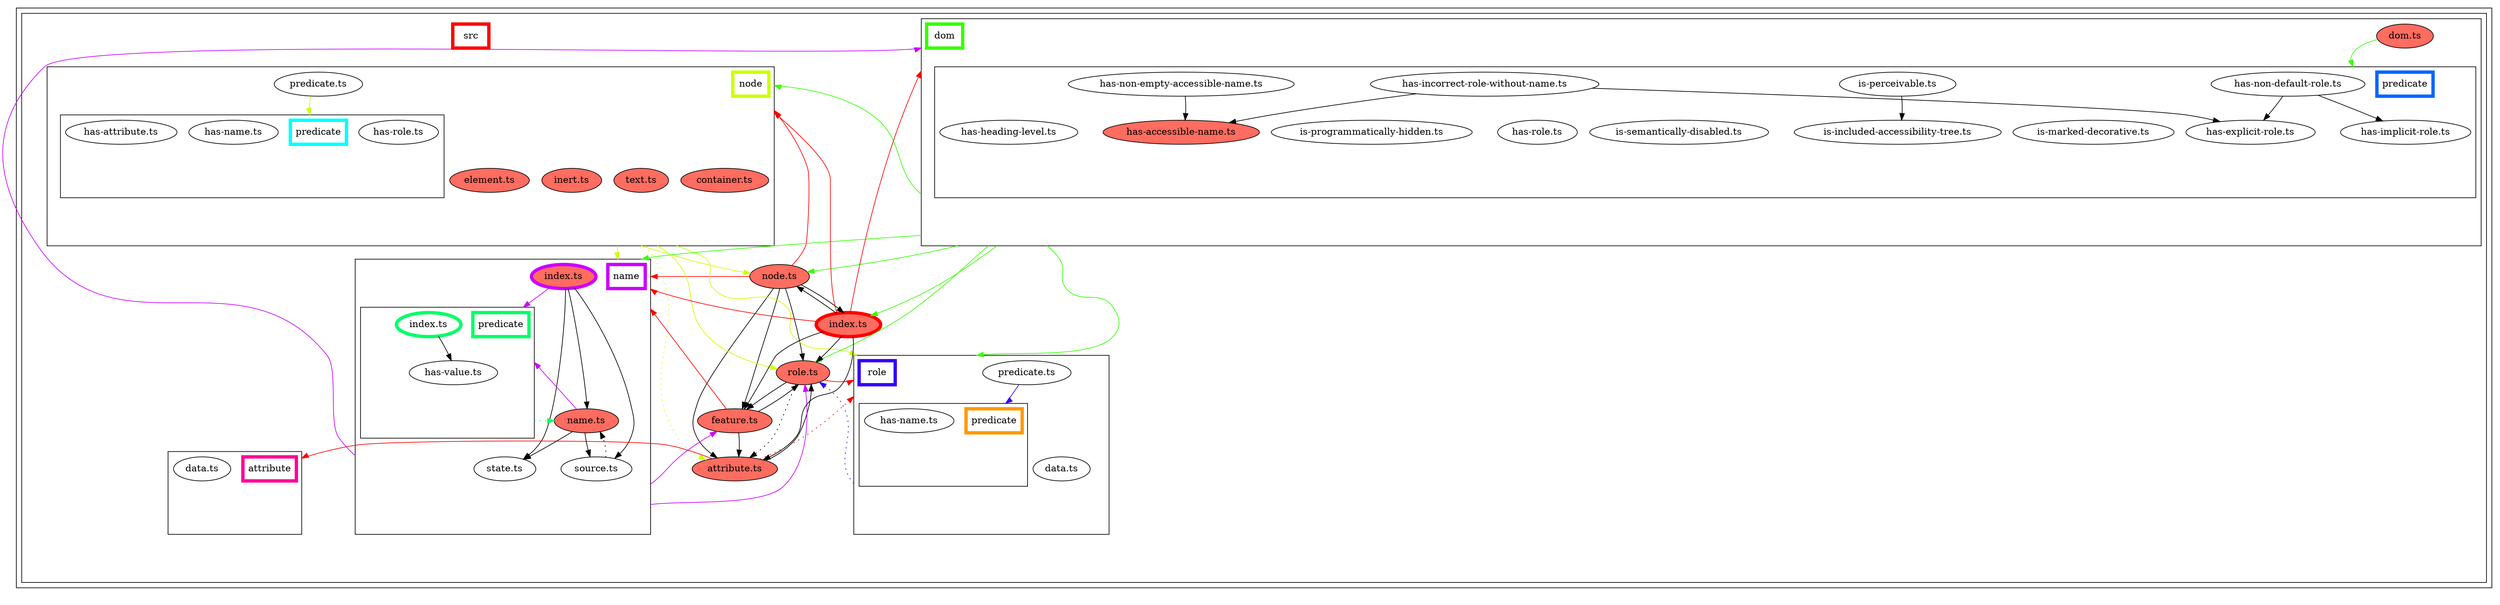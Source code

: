 digraph "dependency-graph-@siteimprove/alfa-aria" {
  compound = true;
  "src/dom/predicate/has-accessible-name.ts";
  "name_src/dom/predicate";
  "src/dom/predicate/has-explicit-role.ts";
  "src/dom/predicate/has-heading-level.ts";
  "src/dom/predicate/has-implicit-role.ts";
  "src/dom/predicate/has-incorrect-role-without-name.ts";
  "src/dom/predicate/has-non-default-role.ts";
  "src/dom/predicate/has-non-empty-accessible-name.ts";
  "src/dom/predicate/has-role.ts";
  "src/dom/predicate/is-included-accessibility-tree.ts";
  "src/dom/predicate/is-marked-decorative.ts";
  "src/dom/predicate/is-perceivable.ts";
  "src/dom/predicate/is-programmatically-hidden.ts";
  "src/dom/predicate/is-semantically-disabled.ts";
  "src/node.ts";
  "exit_src/node";
  "src/name/index.ts";
  "name_src/name";
  "src/role.ts";
  "exit_src/dom";
  "exit_src/role";
  "src/attribute.ts";
  "src/name/predicate/has-value.ts";
  "src/name/name.ts";
  "src/name/predicate/index.ts";
  "name_src/name/predicate";
  "src/name/source.ts";
  "src/name/state.ts";
  "src/role/predicate/has-name.ts";
  "name_src/role";
  "src/feature.ts";
  "src/role/data.ts";
  "src/role/predicate.ts";
  "src/attribute/data.ts";
  "name_src/attribute";
  "exit_src/name";
  "name_src/dom";
  "src/dom/dom.ts";
  "src/node/container.ts";
  "name_src/node";
  "src/node/element.ts";
  "src/node/inert.ts";
  "src/node/text.ts";
  "exit_src/name/predicate";
  "src/node/predicate/has-attribute.ts";
  "name_src/node/predicate";
  "src/node/predicate/has-name.ts";
  "src/node/predicate/has-role.ts";
  "src/node/predicate.ts";
  "src/index.ts";
  "name_src/role/predicate";
  subgraph "cluster_src" {
    color = "#000000";
    label = "";
    "exit_src" [
      style = "invis";
    ];
    subgraph "cluster_src" {
      color = "#000000";
      label = "";
      "name_src" [
        penwidth = 5;
        shape = "rectangle";
        color = "#ff0000";
        label = "src";
      ];
      "exit_src" [
        style = "invis";
      ];
      "src/role.ts" [
        label = "role.ts";
        fillcolor = "#ff6c60";
        style = "rounded,filled";
      ];
      "src/attribute.ts" [
        label = "attribute.ts";
        fillcolor = "#ff6c60";
        style = "rounded,filled";
      ];
      "src/index.ts" [
        label = "index.ts";
        color = "#ff0000";
        penwidth = 5;
        fillcolor = "#ff6c60";
        style = "rounded,filled";
      ];
      "src/feature.ts" [
        label = "feature.ts";
        fillcolor = "#ff6c60";
        style = "rounded,filled";
      ];
      "src/node.ts" [
        label = "node.ts";
        fillcolor = "#ff6c60";
        style = "rounded,filled";
      ];
      subgraph "cluster_src/dom" {
        color = "#000000";
        label = "";
        "name_src/dom" [
          penwidth = 5;
          shape = "rectangle";
          color = "#33ff00";
          label = "dom";
        ];
        "exit_src/dom" [
          style = "invis";
        ];
        "src/dom/dom.ts" [
          label = "dom.ts";
          fillcolor = "#ff6c60";
          style = "rounded,filled";
        ];
        subgraph "cluster_src/dom/predicate" {
          color = "#000000";
          label = "";
          "name_src/dom/predicate" [
            penwidth = 5;
            shape = "rectangle";
            color = "#0066ff";
            label = "predicate";
          ];
          "exit_src/dom/predicate" [
            style = "invis";
          ];
          "src/dom/predicate/is-perceivable.ts" [
            label = "is-perceivable.ts";
          ];
          "src/dom/predicate/is-marked-decorative.ts" [
            label = "is-marked-decorative.ts";
          ];
          "src/dom/predicate/has-non-empty-accessible-name.ts" [
            label = "has-non-empty-accessible-name.ts";
          ];
          "src/dom/predicate/has-incorrect-role-without-name.ts" [
            label = "has-incorrect-role-without-name.ts";
          ];
          "src/dom/predicate/has-role.ts" [
            label = "has-role.ts";
          ];
          "src/dom/predicate/has-heading-level.ts" [
            label = "has-heading-level.ts";
          ];
          "src/dom/predicate/is-programmatically-hidden.ts" [
            label = "is-programmatically-hidden.ts";
          ];
          "src/dom/predicate/has-implicit-role.ts" [
            label = "has-implicit-role.ts";
          ];
          "src/dom/predicate/has-explicit-role.ts" [
            label = "has-explicit-role.ts";
          ];
          "src/dom/predicate/has-non-default-role.ts" [
            label = "has-non-default-role.ts";
          ];
          "src/dom/predicate/has-accessible-name.ts" [
            label = "has-accessible-name.ts";
            fillcolor = "#ff6c60";
            style = "rounded,filled";
          ];
          "src/dom/predicate/is-semantically-disabled.ts" [
            label = "is-semantically-disabled.ts";
          ];
          "src/dom/predicate/is-included-accessibility-tree.ts" [
            label = "is-included-accessibility-tree.ts";
          ];
          "src/dom/predicate/is-perceivable.ts" -> "exit_src/dom/predicate" [
            style = "invis";
          ];
          "src/dom/predicate/is-marked-decorative.ts" -> "exit_src/dom/predicate" [
            style = "invis";
          ];
          "src/dom/predicate/has-non-empty-accessible-name.ts" -> "exit_src/dom/predicate" [
            style = "invis";
          ];
          "src/dom/predicate/has-incorrect-role-without-name.ts" -> "exit_src/dom/predicate" [
            style = "invis";
          ];
          "src/dom/predicate/has-role.ts" -> "exit_src/dom/predicate" [
            style = "invis";
          ];
          "src/dom/predicate/has-heading-level.ts" -> "exit_src/dom/predicate" [
            style = "invis";
          ];
          "src/dom/predicate/is-programmatically-hidden.ts" -> "exit_src/dom/predicate" [
            style = "invis";
          ];
          "src/dom/predicate/has-implicit-role.ts" -> "exit_src/dom/predicate" [
            style = "invis";
          ];
          "src/dom/predicate/has-explicit-role.ts" -> "exit_src/dom/predicate" [
            style = "invis";
          ];
          "src/dom/predicate/has-non-default-role.ts" -> "exit_src/dom/predicate" [
            style = "invis";
          ];
          "src/dom/predicate/has-accessible-name.ts" -> "exit_src/dom/predicate" [
            style = "invis";
          ];
          "src/dom/predicate/is-semantically-disabled.ts" -> "exit_src/dom/predicate" [
            style = "invis";
          ];
          "src/dom/predicate/is-included-accessibility-tree.ts" -> "exit_src/dom/predicate" [
            style = "invis";
          ];
        }
        "src/dom/dom.ts" -> "exit_src/dom" [
          style = "invis";
        ];
        "exit_src/dom/predicate" -> "exit_src/dom" [
          style = "invis";
        ];
        "exit_src/dom/predicate" -> "exit_src/dom" [
          style = "invis";
        ];
        "exit_src/dom/predicate" -> "exit_src/dom" [
          style = "invis";
        ];
        "exit_src/dom/predicate" -> "exit_src/dom" [
          style = "invis";
        ];
        "exit_src/dom/predicate" -> "exit_src/dom" [
          style = "invis";
        ];
        "exit_src/dom/predicate" -> "exit_src/dom" [
          style = "invis";
        ];
        "exit_src/dom/predicate" -> "exit_src/dom" [
          style = "invis";
        ];
        "exit_src/dom/predicate" -> "exit_src/dom" [
          style = "invis";
        ];
        "exit_src/dom/predicate" -> "exit_src/dom" [
          style = "invis";
        ];
        "exit_src/dom/predicate" -> "exit_src/dom" [
          style = "invis";
        ];
        "exit_src/dom/predicate" -> "exit_src/dom" [
          style = "invis";
        ];
        "exit_src/dom/predicate" -> "exit_src/dom" [
          style = "invis";
        ];
        "exit_src/dom/predicate" -> "exit_src/dom" [
          style = "invis";
        ];
      }
      subgraph "cluster_src/node" {
        color = "#000000";
        label = "";
        "name_src/node" [
          penwidth = 5;
          shape = "rectangle";
          color = "#ccff00";
          label = "node";
        ];
        "exit_src/node" [
          style = "invis";
        ];
        "src/node/inert.ts" [
          label = "inert.ts";
          fillcolor = "#ff6c60";
          style = "rounded,filled";
        ];
        "src/node/element.ts" [
          label = "element.ts";
          fillcolor = "#ff6c60";
          style = "rounded,filled";
        ];
        "src/node/text.ts" [
          label = "text.ts";
          fillcolor = "#ff6c60";
          style = "rounded,filled";
        ];
        "src/node/container.ts" [
          label = "container.ts";
          fillcolor = "#ff6c60";
          style = "rounded,filled";
        ];
        "src/node/predicate.ts" [
          label = "predicate.ts";
        ];
        subgraph "cluster_src/node/predicate" {
          color = "#000000";
          label = "";
          "name_src/node/predicate" [
            penwidth = 5;
            shape = "rectangle";
            color = "#00ffff";
            label = "predicate";
          ];
          "exit_src/node/predicate" [
            style = "invis";
          ];
          "src/node/predicate/has-name.ts" [
            label = "has-name.ts";
          ];
          "src/node/predicate/has-role.ts" [
            label = "has-role.ts";
          ];
          "src/node/predicate/has-attribute.ts" [
            label = "has-attribute.ts";
          ];
          "src/node/predicate/has-name.ts" -> "exit_src/node/predicate" [
            style = "invis";
          ];
          "src/node/predicate/has-role.ts" -> "exit_src/node/predicate" [
            style = "invis";
          ];
          "src/node/predicate/has-attribute.ts" -> "exit_src/node/predicate" [
            style = "invis";
          ];
        }
        "src/node/inert.ts" -> "exit_src/node" [
          style = "invis";
        ];
        "exit_src/node/predicate" -> "exit_src/node" [
          style = "invis";
        ];
        "src/node/element.ts" -> "exit_src/node" [
          style = "invis";
        ];
        "src/node/text.ts" -> "exit_src/node" [
          style = "invis";
        ];
        "exit_src/node/predicate" -> "exit_src/node" [
          style = "invis";
        ];
        "src/node/container.ts" -> "exit_src/node" [
          style = "invis";
        ];
        "exit_src/node/predicate" -> "exit_src/node" [
          style = "invis";
        ];
        "src/node/predicate.ts" -> "exit_src/node" [
          style = "invis";
        ];
      }
      subgraph "cluster_src/role" {
        color = "#000000";
        label = "";
        "name_src/role" [
          penwidth = 5;
          shape = "rectangle";
          color = "#3300ff";
          label = "role";
        ];
        "exit_src/role" [
          style = "invis";
        ];
        "src/role/data.ts" [
          label = "data.ts";
        ];
        "src/role/predicate.ts" [
          label = "predicate.ts";
        ];
        subgraph "cluster_src/role/predicate" {
          color = "#000000";
          label = "";
          "name_src/role/predicate" [
            penwidth = 5;
            shape = "rectangle";
            color = "#ff9900";
            label = "predicate";
          ];
          "exit_src/role/predicate" [
            style = "invis";
          ];
          "src/role/predicate/has-name.ts" [
            label = "has-name.ts";
          ];
          "src/role/predicate/has-name.ts" -> "exit_src/role/predicate" [
            style = "invis";
          ];
        }
        "src/role/data.ts" -> "exit_src/role" [
          style = "invis";
        ];
        "exit_src/role/predicate" -> "exit_src/role" [
          style = "invis";
        ];
        "src/role/predicate.ts" -> "exit_src/role" [
          style = "invis";
        ];
      }
      subgraph "cluster_src/name" {
        color = "#000000";
        label = "";
        "name_src/name" [
          penwidth = 5;
          shape = "rectangle";
          color = "#cc00ff";
          label = "name";
        ];
        "exit_src/name" [
          style = "invis";
        ];
        "src/name/index.ts" [
          label = "index.ts";
          color = "#cc00ff";
          penwidth = 5;
          fillcolor = "#ff6c60";
          style = "rounded,filled";
        ];
        "src/name/name.ts" [
          label = "name.ts";
          fillcolor = "#ff6c60";
          style = "rounded,filled";
        ];
        "src/name/source.ts" [
          label = "source.ts";
        ];
        "src/name/state.ts" [
          label = "state.ts";
        ];
        subgraph "cluster_src/name/predicate" {
          color = "#000000";
          label = "";
          "name_src/name/predicate" [
            penwidth = 5;
            shape = "rectangle";
            color = "#00ff66";
            label = "predicate";
          ];
          "exit_src/name/predicate" [
            style = "invis";
          ];
          "src/name/predicate/index.ts" [
            label = "index.ts";
            color = "#00ff66";
            penwidth = 5;
          ];
          "src/name/predicate/has-value.ts" [
            label = "has-value.ts";
          ];
          "src/name/predicate/index.ts" -> "exit_src/name/predicate" [
            style = "invis";
          ];
          "src/name/predicate/has-value.ts" -> "exit_src/name/predicate" [
            style = "invis";
          ];
        }
        "src/name/index.ts" -> "exit_src/name" [
          style = "invis";
        ];
        "exit_src/name/predicate" -> "exit_src/name" [
          style = "invis";
        ];
        "src/name/name.ts" -> "exit_src/name" [
          style = "invis";
        ];
        "src/name/source.ts" -> "exit_src/name" [
          style = "invis";
        ];
        "exit_src/name/predicate" -> "exit_src/name" [
          style = "invis";
        ];
        "src/name/state.ts" -> "exit_src/name" [
          style = "invis";
        ];
      }
      subgraph "cluster_src/attribute" {
        color = "#000000";
        label = "";
        "name_src/attribute" [
          penwidth = 5;
          shape = "rectangle";
          color = "#ff0099";
          label = "attribute";
        ];
        "exit_src/attribute" [
          style = "invis";
        ];
        "src/attribute/data.ts" [
          label = "data.ts";
        ];
        "src/attribute/data.ts" -> "exit_src/attribute" [
          style = "invis";
        ];
      }
      "exit_src/dom" -> "exit_src" [
        style = "invis";
      ];
      "exit_src/node" -> "exit_src" [
        style = "invis";
      ];
      "exit_src/node" -> "exit_src" [
        style = "invis";
      ];
      "exit_src/role" -> "exit_src" [
        style = "invis";
      ];
      "exit_src/dom" -> "exit_src" [
        style = "invis";
      ];
      "exit_src/dom" -> "exit_src" [
        style = "invis";
      ];
      "exit_src/role" -> "exit_src" [
        style = "invis";
      ];
      "exit_src/node" -> "exit_src" [
        style = "invis";
      ];
      "exit_src/dom" -> "exit_src" [
        style = "invis";
      ];
      "exit_src/name" -> "exit_src" [
        style = "invis";
      ];
      "exit_src/attribute" -> "exit_src" [
        style = "invis";
      ];
      "exit_src/dom" -> "exit_src" [
        style = "invis";
      ];
      "exit_src/node" -> "exit_src" [
        style = "invis";
      ];
      "exit_src/node" -> "exit_src" [
        style = "invis";
      ];
      "src/role.ts" -> "exit_src" [
        style = "invis";
      ];
      "exit_src/dom" -> "exit_src" [
        style = "invis";
      ];
      "exit_src/node" -> "exit_src" [
        style = "invis";
      ];
      "exit_src/node" -> "exit_src" [
        style = "invis";
      ];
      "src/attribute.ts" -> "exit_src" [
        style = "invis";
      ];
      "exit_src/dom" -> "exit_src" [
        style = "invis";
      ];
      "exit_src/name" -> "exit_src" [
        style = "invis";
      ];
      "exit_src/name" -> "exit_src" [
        style = "invis";
      ];
      "exit_src/dom" -> "exit_src" [
        style = "invis";
      ];
      "exit_src/name" -> "exit_src" [
        style = "invis";
      ];
      "exit_src/dom" -> "exit_src" [
        style = "invis";
      ];
      "src/index.ts" -> "exit_src" [
        style = "invis";
      ];
      "exit_src/name" -> "exit_src" [
        style = "invis";
      ];
      "src/feature.ts" -> "exit_src" [
        style = "invis";
      ];
      "exit_src/dom" -> "exit_src" [
        style = "invis";
      ];
      "exit_src/name" -> "exit_src" [
        style = "invis";
      ];
      "exit_src/dom" -> "exit_src" [
        style = "invis";
      ];
      "exit_src/node" -> "exit_src" [
        style = "invis";
      ];
      "exit_src/dom" -> "exit_src" [
        style = "invis";
      ];
      "exit_src/dom" -> "exit_src" [
        style = "invis";
      ];
      "src/node.ts" -> "exit_src" [
        style = "invis";
      ];
      "exit_src/dom" -> "exit_src" [
        style = "invis";
      ];
      "exit_src/role" -> "exit_src" [
        style = "invis";
      ];
    }
    "exit_src" -> "exit_src" [
      style = "invis";
    ];
    "exit_src" -> "exit_src" [
      style = "invis";
    ];
    "exit_src" -> "exit_src" [
      style = "invis";
    ];
    "exit_src" -> "exit_src" [
      style = "invis";
    ];
    "exit_src" -> "exit_src" [
      style = "invis";
    ];
    "exit_src" -> "exit_src" [
      style = "invis";
    ];
    "exit_src" -> "exit_src" [
      style = "invis";
    ];
    "exit_src" -> "exit_src" [
      style = "invis";
    ];
    "exit_src" -> "exit_src" [
      style = "invis";
    ];
    "exit_src" -> "exit_src" [
      style = "invis";
    ];
    "exit_src" -> "exit_src" [
      style = "invis";
    ];
    "exit_src" -> "exit_src" [
      style = "invis";
    ];
    "exit_src" -> "exit_src" [
      style = "invis";
    ];
    "exit_src" -> "exit_src" [
      style = "invis";
    ];
    "exit_src" -> "exit_src" [
      style = "invis";
    ];
    "exit_src" -> "exit_src" [
      style = "invis";
    ];
    "exit_src" -> "exit_src" [
      style = "invis";
    ];
    "exit_src" -> "exit_src" [
      style = "invis";
    ];
    "exit_src" -> "exit_src" [
      style = "invis";
    ];
    "exit_src" -> "exit_src" [
      style = "invis";
    ];
    "exit_src" -> "exit_src" [
      style = "invis";
    ];
    "exit_src" -> "exit_src" [
      style = "invis";
    ];
    "exit_src" -> "exit_src" [
      style = "invis";
    ];
    "exit_src" -> "exit_src" [
      style = "invis";
    ];
    "exit_src" -> "exit_src" [
      style = "invis";
    ];
    "exit_src" -> "exit_src" [
      style = "invis";
    ];
    "exit_src" -> "exit_src" [
      style = "invis";
    ];
    "exit_src" -> "exit_src" [
      style = "invis";
    ];
    "exit_src" -> "exit_src" [
      style = "invis";
    ];
    "exit_src" -> "exit_src" [
      style = "invis";
    ];
    "exit_src" -> "exit_src" [
      style = "invis";
    ];
    "exit_src" -> "exit_src" [
      style = "invis";
    ];
    "exit_src" -> "exit_src" [
      style = "invis";
    ];
    "exit_src" -> "exit_src" [
      style = "invis";
    ];
    "exit_src" -> "exit_src" [
      style = "invis";
    ];
    "exit_src" -> "exit_src" [
      style = "invis";
    ];
    "exit_src" -> "exit_src" [
      style = "invis";
    ];
  }
  "src/dom/dom.ts" -> "name_src/dom/predicate" [
    style = "solid";
    color = "#33ff00";
    lhead = "cluster_src/dom/predicate";
  ];
  "src/dom/dom.ts" -> "name_src/dom/predicate" [
    style = "invis";
    color = "#33ff00";
    lhead = "cluster_src/dom/predicate";
  ];
  "src/dom/dom.ts" -> "name_src/dom/predicate" [
    style = "invis";
    color = "#33ff00";
    lhead = "cluster_src/dom/predicate";
  ];
  "src/dom/dom.ts" -> "name_src/dom/predicate" [
    style = "invis";
    color = "#33ff00";
    lhead = "cluster_src/dom/predicate";
  ];
  "src/dom/dom.ts" -> "name_src/dom/predicate" [
    style = "invis";
    color = "#33ff00";
    lhead = "cluster_src/dom/predicate";
  ];
  "src/dom/dom.ts" -> "name_src/dom/predicate" [
    style = "invis";
    color = "#33ff00";
    lhead = "cluster_src/dom/predicate";
  ];
  "src/dom/dom.ts" -> "name_src/dom/predicate" [
    style = "invis";
    color = "#33ff00";
    lhead = "cluster_src/dom/predicate";
  ];
  "src/dom/dom.ts" -> "name_src/dom/predicate" [
    style = "invis";
    color = "#33ff00";
    lhead = "cluster_src/dom/predicate";
  ];
  "src/dom/dom.ts" -> "name_src/dom/predicate" [
    style = "invis";
    color = "#33ff00";
    lhead = "cluster_src/dom/predicate";
  ];
  "src/dom/dom.ts" -> "name_src/dom/predicate" [
    style = "invis";
    color = "#33ff00";
    lhead = "cluster_src/dom/predicate";
  ];
  "src/dom/dom.ts" -> "name_src/dom/predicate" [
    style = "invis";
    color = "#33ff00";
    lhead = "cluster_src/dom/predicate";
  ];
  "src/dom/dom.ts" -> "name_src/dom/predicate" [
    style = "invis";
    color = "#33ff00";
    lhead = "cluster_src/dom/predicate";
  ];
  "src/dom/dom.ts" -> "name_src/dom/predicate" [
    style = "invis";
    color = "#33ff00";
    lhead = "cluster_src/dom/predicate";
  ];
  "src/node/inert.ts" -> "src/node.ts" [
    style = "invis";
  ];
  "exit_src/node" -> "src/node.ts" [
    style = "solid";
    color = "#ccff00";
    ltail = "cluster_src/node";
  ];
  "exit_src/node" -> "name_src/name" [
    style = "solid";
    color = "#ccff00";
    lhead = "cluster_src/name";
    ltail = "cluster_src/node";
  ];
  "src/node/predicate/has-name.ts" -> "src/node.ts" [
    style = "invis";
  ];
  "exit_src/node" -> "src/node.ts" [
    style = "invis";
    color = "#ccff00";
    ltail = "cluster_src/node";
  ];
  "src/dom/predicate/is-perceivable.ts" -> "src/dom/predicate/is-included-accessibility-tree.ts" [
    style = "invis";
  ];
  "src/dom/predicate/is-perceivable.ts" -> "src/dom/predicate/is-included-accessibility-tree.ts" [
    style = "solid";
    color = "black";
  ];
  "src/dom/predicate/is-marked-decorative.ts" -> "src/role.ts" [
    style = "invis";
  ];
  "exit_src/dom" -> "src/role.ts" [
    style = "solid";
    color = "#33ff00";
    ltail = "cluster_src/dom";
  ];
  "src/role/predicate/has-name.ts" -> "src/role.ts" [
    style = "invis";
  ];
  "exit_src/role" -> "src/role.ts" [
    style = "dotted";
    color = "#3300ff";
    ltail = "cluster_src/role";
  ];
  "src/node/element.ts" -> "src/attribute.ts" [
    style = "invis";
  ];
  "exit_src/node" -> "src/attribute.ts" [
    style = "dotted";
    color = "#ccff00";
    ltail = "cluster_src/node";
  ];
  "exit_src/node" -> "name_src/name" [
    style = "invis";
    color = "#ccff00";
    lhead = "cluster_src/name";
    ltail = "cluster_src/node";
  ];
  "src/node/element.ts" -> "src/node.ts" [
    style = "invis";
  ];
  "exit_src/node" -> "src/node.ts" [
    style = "invis";
    color = "#ccff00";
    ltail = "cluster_src/node";
  ];
  "src/node/element.ts" -> "src/role.ts" [
    style = "invis";
  ];
  "exit_src/node" -> "src/role.ts" [
    style = "solid";
    color = "#ccff00";
    ltail = "cluster_src/node";
  ];
  "src/dom/predicate/has-non-empty-accessible-name.ts" -> "src/dom/predicate/has-accessible-name.ts" [
    style = "invis";
  ];
  "src/dom/predicate/has-non-empty-accessible-name.ts" -> "src/dom/predicate/has-accessible-name.ts" [
    style = "solid";
    color = "black";
  ];
  "exit_src/dom" -> "name_src/name" [
    style = "solid";
    color = "#33ff00";
    lhead = "cluster_src/name";
    ltail = "cluster_src/dom";
  ];
  "src/name/index.ts" -> "src/name/name.ts" [
    style = "invis";
  ];
  "src/name/index.ts" -> "src/name/name.ts" [
    style = "solid";
    color = "black";
  ];
  "src/name/index.ts" -> "name_src/name/predicate" [
    style = "solid";
    color = "#cc00ff";
    lhead = "cluster_src/name/predicate";
  ];
  "src/name/index.ts" -> "src/name/source.ts" [
    style = "invis";
  ];
  "src/name/index.ts" -> "src/name/source.ts" [
    style = "solid";
    color = "black";
  ];
  "src/name/index.ts" -> "src/name/state.ts" [
    style = "invis";
  ];
  "src/name/index.ts" -> "src/name/state.ts" [
    style = "solid";
    color = "black";
  ];
  "src/dom/predicate/has-incorrect-role-without-name.ts" -> "src/dom/predicate/has-accessible-name.ts" [
    style = "invis";
  ];
  "src/dom/predicate/has-incorrect-role-without-name.ts" -> "src/dom/predicate/has-accessible-name.ts" [
    style = "solid";
    color = "black";
  ];
  "src/dom/predicate/has-incorrect-role-without-name.ts" -> "src/dom/predicate/has-explicit-role.ts" [
    style = "invis";
  ];
  "src/dom/predicate/has-incorrect-role-without-name.ts" -> "src/dom/predicate/has-explicit-role.ts" [
    style = "solid";
    color = "black";
  ];
  "exit_src/node" -> "name_src/name" [
    style = "invis";
    color = "#ccff00";
    lhead = "cluster_src/name";
    ltail = "cluster_src/node";
  ];
  "src/node/text.ts" -> "src/node.ts" [
    style = "invis";
  ];
  "exit_src/node" -> "src/node.ts" [
    style = "invis";
    color = "#ccff00";
    ltail = "cluster_src/node";
  ];
  "src/node/predicate/has-role.ts" -> "src/node.ts" [
    style = "invis";
  ];
  "exit_src/node" -> "src/node.ts" [
    style = "invis";
    color = "#ccff00";
    ltail = "cluster_src/node";
  ];
  "src/node/predicate/has-role.ts" -> "src/role.ts" [
    style = "invis";
  ];
  "exit_src/node" -> "src/role.ts" [
    style = "invis";
    color = "#ccff00";
    ltail = "cluster_src/node";
  ];
  "exit_src/node" -> "name_src/role" [
    style = "solid";
    color = "#ccff00";
    lhead = "cluster_src/role";
    ltail = "cluster_src/node";
  ];
  "src/role.ts" -> "src/attribute.ts" [
    style = "invis";
  ];
  "src/role.ts" -> "src/attribute.ts" [
    style = "dotted";
    color = "black";
  ];
  "src/role.ts" -> "src/feature.ts" [
    style = "invis";
  ];
  "src/role.ts" -> "src/feature.ts" [
    style = "solid";
    color = "black";
  ];
  "src/role.ts" -> "name_src/role" [
    style = "solid";
    color = "#ff0000";
    lhead = "cluster_src/role";
  ];
  "src/role.ts" -> "name_src/role" [
    style = "invis";
    color = "#ff0000";
    lhead = "cluster_src/role";
  ];
  "src/dom/predicate/has-role.ts" -> "src/node.ts" [
    style = "invis";
  ];
  "exit_src/dom" -> "src/node.ts" [
    style = "solid";
    color = "#33ff00";
    ltail = "cluster_src/dom";
  ];
  "src/dom/predicate/has-role.ts" -> "src/role.ts" [
    style = "invis";
  ];
  "exit_src/dom" -> "src/role.ts" [
    style = "invis";
    color = "#33ff00";
    ltail = "cluster_src/dom";
  ];
  "exit_src/dom" -> "name_src/role" [
    style = "solid";
    color = "#33ff00";
    lhead = "cluster_src/role";
    ltail = "cluster_src/dom";
  ];
  "src/node/container.ts" -> "src/node.ts" [
    style = "invis";
  ];
  "exit_src/node" -> "src/node.ts" [
    style = "invis";
    color = "#ccff00";
    ltail = "cluster_src/node";
  ];
  "src/node/container.ts" -> "src/role.ts" [
    style = "invis";
  ];
  "exit_src/node" -> "src/role.ts" [
    style = "invis";
    color = "#ccff00";
    ltail = "cluster_src/node";
  ];
  "src/node/predicate/has-attribute.ts" -> "src/attribute.ts" [
    style = "invis";
  ];
  "exit_src/node" -> "src/attribute.ts" [
    style = "invis";
    color = "#ccff00";
    ltail = "cluster_src/node";
  ];
  "src/node/predicate/has-attribute.ts" -> "src/node.ts" [
    style = "invis";
  ];
  "exit_src/node" -> "src/node.ts" [
    style = "invis";
    color = "#ccff00";
    ltail = "cluster_src/node";
  ];
  "src/attribute.ts" -> "name_src/attribute" [
    style = "solid";
    color = "#ff0000";
    lhead = "cluster_src/attribute";
  ];
  "src/attribute.ts" -> "src/role.ts" [
    style = "invis";
  ];
  "src/attribute.ts" -> "src/role.ts" [
    style = "solid";
    color = "black";
  ];
  "src/attribute.ts" -> "name_src/role" [
    style = "dotted";
    color = "#ff0000";
    lhead = "cluster_src/role";
  ];
  "src/dom/predicate/has-heading-level.ts" -> "src/node.ts" [
    style = "invis";
  ];
  "exit_src/dom" -> "src/node.ts" [
    style = "invis";
    color = "#33ff00";
    ltail = "cluster_src/dom";
  ];
  "src/name/predicate/index.ts" -> "src/name/predicate/has-value.ts" [
    style = "invis";
  ];
  "src/name/predicate/index.ts" -> "src/name/predicate/has-value.ts" [
    style = "solid";
    color = "black";
  ];
  "exit_src/name" -> "name_src/dom" [
    style = "solid";
    color = "#cc00ff";
    lhead = "cluster_src/dom";
    ltail = "cluster_src/name";
  ];
  "src/name/name.ts" -> "src/feature.ts" [
    style = "invis";
  ];
  "exit_src/name" -> "src/feature.ts" [
    style = "solid";
    color = "#cc00ff";
    ltail = "cluster_src/name";
  ];
  "src/name/name.ts" -> "name_src/name/predicate" [
    style = "solid";
    color = "#cc00ff";
    lhead = "cluster_src/name/predicate";
  ];
  "src/name/name.ts" -> "src/name/source.ts" [
    style = "invis";
  ];
  "src/name/name.ts" -> "src/name/source.ts" [
    style = "solid";
    color = "black";
  ];
  "src/name/name.ts" -> "src/name/state.ts" [
    style = "invis";
  ];
  "src/name/name.ts" -> "src/name/state.ts" [
    style = "solid";
    color = "black";
  ];
  "src/name/name.ts" -> "src/role.ts" [
    style = "invis";
  ];
  "exit_src/name" -> "src/role.ts" [
    style = "solid";
    color = "#cc00ff";
    ltail = "cluster_src/name";
  ];
  "src/name/source.ts" -> "src/name/name.ts" [
    style = "invis";
  ];
  "src/name/source.ts" -> "src/name/name.ts" [
    style = "dotted";
    color = "black";
  ];
  "src/dom/predicate/has-implicit-role.ts" -> "src/role.ts" [
    style = "invis";
  ];
  "exit_src/dom" -> "src/role.ts" [
    style = "invis";
    color = "#33ff00";
    ltail = "cluster_src/dom";
  ];
  "src/index.ts" -> "src/attribute.ts" [
    style = "invis";
  ];
  "src/index.ts" -> "src/attribute.ts" [
    style = "solid";
    color = "black";
  ];
  "src/index.ts" -> "name_src/dom" [
    style = "solid";
    color = "#ff0000";
    lhead = "cluster_src/dom";
  ];
  "src/index.ts" -> "src/feature.ts" [
    style = "invis";
  ];
  "src/index.ts" -> "src/feature.ts" [
    style = "solid";
    color = "black";
  ];
  "src/index.ts" -> "name_src/name" [
    style = "solid";
    color = "#ff0000";
    lhead = "cluster_src/name";
  ];
  "src/index.ts" -> "src/node.ts" [
    style = "invis";
  ];
  "src/index.ts" -> "src/node.ts" [
    style = "solid";
    color = "black";
  ];
  "src/index.ts" -> "name_src/node" [
    style = "solid";
    color = "#ff0000";
    lhead = "cluster_src/node";
  ];
  "src/index.ts" -> "name_src/node" [
    style = "invis";
    color = "#ff0000";
    lhead = "cluster_src/node";
  ];
  "src/index.ts" -> "name_src/node" [
    style = "invis";
    color = "#ff0000";
    lhead = "cluster_src/node";
  ];
  "src/index.ts" -> "name_src/node" [
    style = "invis";
    color = "#ff0000";
    lhead = "cluster_src/node";
  ];
  "src/index.ts" -> "src/role.ts" [
    style = "invis";
  ];
  "src/index.ts" -> "src/role.ts" [
    style = "solid";
    color = "black";
  ];
  "src/name/predicate/has-value.ts" -> "src/name/name.ts" [
    style = "invis";
  ];
  "exit_src/name/predicate" -> "src/name/name.ts" [
    style = "dotted";
    color = "#00ff66";
    ltail = "cluster_src/name/predicate";
  ];
  "src/feature.ts" -> "src/attribute.ts" [
    style = "invis";
  ];
  "src/feature.ts" -> "src/attribute.ts" [
    style = "solid";
    color = "black";
  ];
  "src/feature.ts" -> "name_src/name" [
    style = "solid";
    color = "#ff0000";
    lhead = "cluster_src/name";
  ];
  "src/feature.ts" -> "src/role.ts" [
    style = "invis";
  ];
  "src/feature.ts" -> "src/role.ts" [
    style = "solid";
    color = "black";
  ];
  "src/dom/predicate/has-explicit-role.ts" -> "src/role.ts" [
    style = "invis";
  ];
  "exit_src/dom" -> "src/role.ts" [
    style = "invis";
    color = "#33ff00";
    ltail = "cluster_src/dom";
  ];
  "src/dom/predicate/has-non-default-role.ts" -> "src/dom/predicate/has-explicit-role.ts" [
    style = "invis";
  ];
  "src/dom/predicate/has-non-default-role.ts" -> "src/dom/predicate/has-explicit-role.ts" [
    style = "solid";
    color = "black";
  ];
  "src/dom/predicate/has-non-default-role.ts" -> "src/dom/predicate/has-implicit-role.ts" [
    style = "invis";
  ];
  "src/dom/predicate/has-non-default-role.ts" -> "src/dom/predicate/has-implicit-role.ts" [
    style = "solid";
    color = "black";
  ];
  "src/node/predicate.ts" -> "name_src/node/predicate" [
    style = "solid";
    color = "#ccff00";
    lhead = "cluster_src/node/predicate";
  ];
  "src/node/predicate.ts" -> "name_src/node/predicate" [
    style = "invis";
    color = "#ccff00";
    lhead = "cluster_src/node/predicate";
  ];
  "src/node/predicate.ts" -> "name_src/node/predicate" [
    style = "invis";
    color = "#ccff00";
    lhead = "cluster_src/node/predicate";
  ];
  "exit_src/dom" -> "name_src/name" [
    style = "invis";
    color = "#33ff00";
    lhead = "cluster_src/name";
    ltail = "cluster_src/dom";
  ];
  "src/dom/predicate/has-accessible-name.ts" -> "src/node.ts" [
    style = "invis";
  ];
  "exit_src/dom" -> "src/node.ts" [
    style = "invis";
    color = "#33ff00";
    ltail = "cluster_src/dom";
  ];
  "exit_src/dom" -> "name_src/node" [
    style = "solid";
    color = "#33ff00";
    lhead = "cluster_src/node";
    ltail = "cluster_src/dom";
  ];
  "src/node.ts" -> "src/attribute.ts" [
    style = "invis";
  ];
  "src/node.ts" -> "src/attribute.ts" [
    style = "solid";
    color = "black";
  ];
  "src/node.ts" -> "src/feature.ts" [
    style = "invis";
  ];
  "src/node.ts" -> "src/feature.ts" [
    style = "solid";
    color = "black";
  ];
  "src/node.ts" -> "src/index.ts" [
    style = "invis";
  ];
  "src/node.ts" -> "src/index.ts" [
    style = "solid";
    color = "black";
  ];
  "src/node.ts" -> "name_src/name" [
    style = "solid";
    color = "#ff0000";
    lhead = "cluster_src/name";
  ];
  "src/node.ts" -> "name_src/node" [
    style = "solid";
    color = "#ff0000";
    lhead = "cluster_src/node";
  ];
  "src/node.ts" -> "src/role.ts" [
    style = "invis";
  ];
  "src/node.ts" -> "src/role.ts" [
    style = "solid";
    color = "black";
  ];
  "src/dom/predicate/is-included-accessibility-tree.ts" -> "src/index.ts" [
    style = "invis";
  ];
  "exit_src/dom" -> "src/index.ts" [
    style = "solid";
    color = "#33ff00";
    ltail = "cluster_src/dom";
  ];
  "src/role/predicate.ts" -> "name_src/role/predicate" [
    style = "solid";
    color = "#3300ff";
    lhead = "cluster_src/role/predicate";
  ];
}